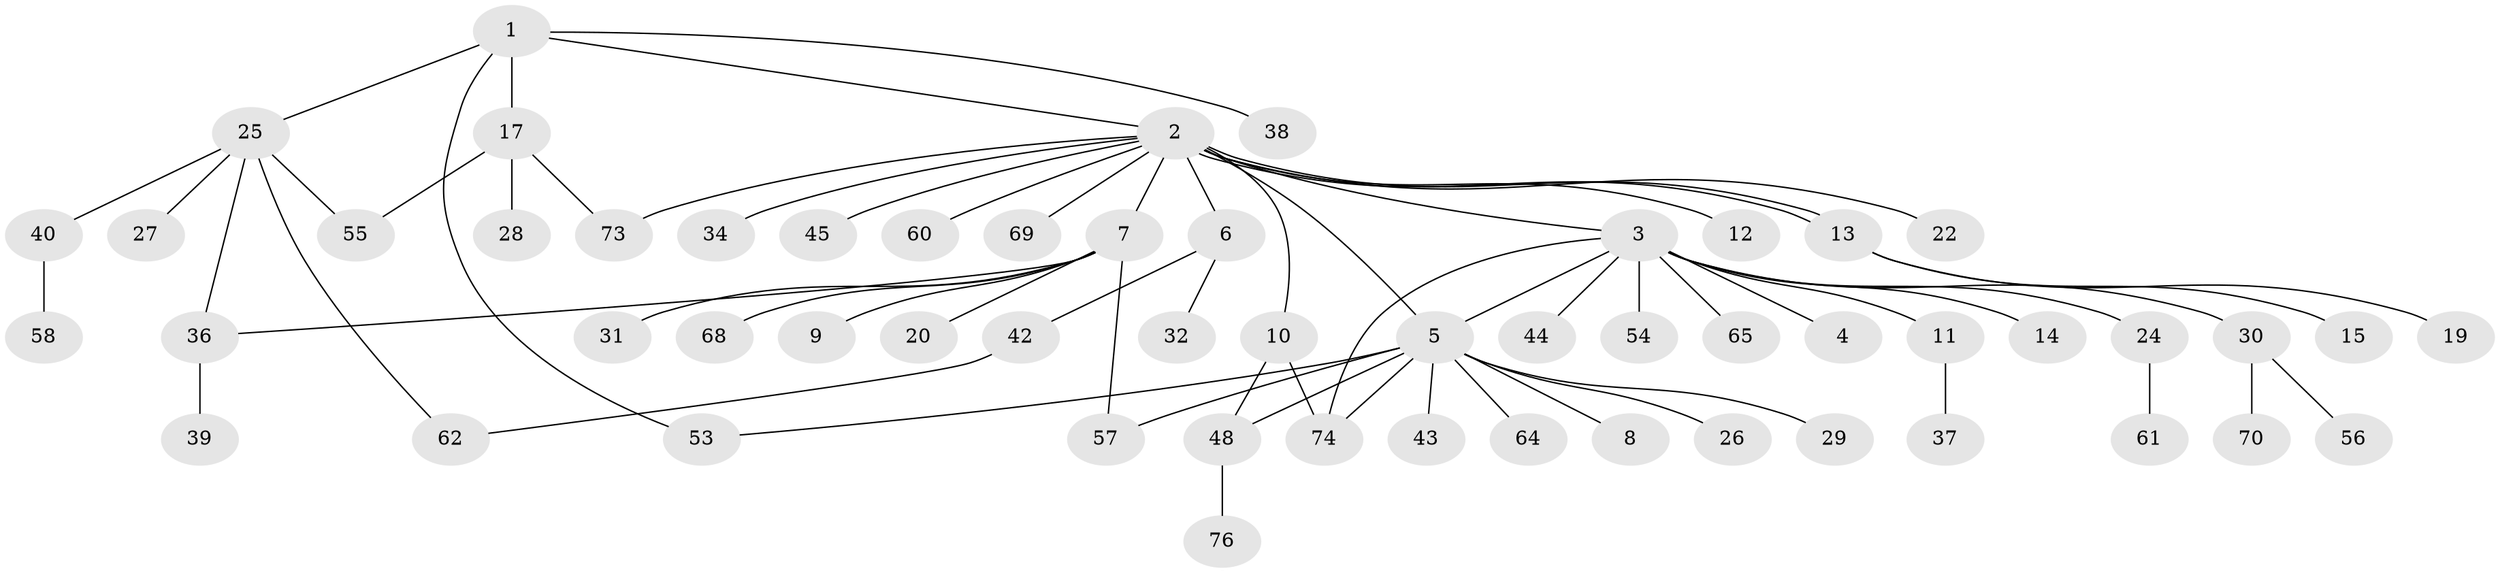 // original degree distribution, {5: 0.02631578947368421, 16: 0.013157894736842105, 11: 0.013157894736842105, 1: 0.5657894736842105, 12: 0.013157894736842105, 4: 0.05263157894736842, 8: 0.013157894736842105, 2: 0.2236842105263158, 3: 0.06578947368421052, 7: 0.013157894736842105}
// Generated by graph-tools (version 1.1) at 2025/41/03/06/25 10:41:50]
// undirected, 56 vertices, 66 edges
graph export_dot {
graph [start="1"]
  node [color=gray90,style=filled];
  1 [super="+21"];
  2 [super="+18"];
  3 [super="+16"];
  4;
  5 [super="+47"];
  6 [super="+23"];
  7 [super="+71"];
  8;
  9 [super="+51"];
  10 [super="+59"];
  11 [super="+35"];
  12;
  13 [super="+66"];
  14;
  15;
  17 [super="+33"];
  19;
  20;
  22 [super="+41"];
  24;
  25 [super="+75"];
  26;
  27;
  28 [super="+50"];
  29;
  30 [super="+49"];
  31;
  32;
  34;
  36 [super="+52"];
  37;
  38;
  39;
  40 [super="+46"];
  42;
  43;
  44;
  45;
  48 [super="+67"];
  53 [super="+63"];
  54;
  55;
  56;
  57;
  58;
  60;
  61;
  62 [super="+72"];
  64;
  65;
  68;
  69;
  70;
  73;
  74;
  76;
  1 -- 2;
  1 -- 17;
  1 -- 25;
  1 -- 38;
  1 -- 53;
  2 -- 3;
  2 -- 5;
  2 -- 6;
  2 -- 7;
  2 -- 10;
  2 -- 12;
  2 -- 13;
  2 -- 13;
  2 -- 22;
  2 -- 34;
  2 -- 45;
  2 -- 60;
  2 -- 69;
  2 -- 73;
  3 -- 4;
  3 -- 5;
  3 -- 11;
  3 -- 14;
  3 -- 24;
  3 -- 44;
  3 -- 54;
  3 -- 65;
  3 -- 74;
  3 -- 30;
  5 -- 8;
  5 -- 26;
  5 -- 29;
  5 -- 43;
  5 -- 53;
  5 -- 57;
  5 -- 64;
  5 -- 74;
  5 -- 48;
  6 -- 32;
  6 -- 42;
  7 -- 9;
  7 -- 20;
  7 -- 31;
  7 -- 36;
  7 -- 57;
  7 -- 68;
  10 -- 48;
  10 -- 74;
  11 -- 37;
  13 -- 15;
  13 -- 19;
  17 -- 28;
  17 -- 73;
  17 -- 55;
  24 -- 61;
  25 -- 27;
  25 -- 36;
  25 -- 40;
  25 -- 55;
  25 -- 62;
  30 -- 56;
  30 -- 70;
  36 -- 39;
  40 -- 58;
  42 -- 62;
  48 -- 76;
}
